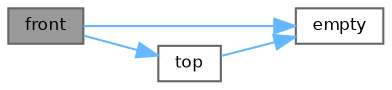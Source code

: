 digraph "front"
{
 // LATEX_PDF_SIZE
  bgcolor="transparent";
  edge [fontname=Helvetica,fontsize=8,labelfontname=Helvetica,labelfontsize=8];
  node [fontname=Helvetica,fontsize=8,shape=box,height=0.2,width=0.4];
  rankdir="LR";
  Node1 [id="Node000001",label="front",height=0.2,width=0.4,color="gray40", fillcolor="grey60", style="filled", fontcolor="black",tooltip="Provides access to the first element in the container."];
  Node1 -> Node2 [id="edge1_Node000001_Node000002",color="steelblue1",style="solid",tooltip=" "];
  Node2 [id="Node000002",label="empty",height=0.2,width=0.4,color="grey40", fillcolor="white", style="filled",URL="$d7/de5/classchdr_1_1queue_a3f6fc5de06a318920d84f3c3742db07f.html#a3f6fc5de06a318920d84f3c3742db07f",tooltip="Checks if the queue is empty."];
  Node1 -> Node3 [id="edge2_Node000001_Node000003",color="steelblue1",style="solid",tooltip=" "];
  Node3 [id="Node000003",label="top",height=0.2,width=0.4,color="grey40", fillcolor="white", style="filled",URL="$d7/de5/classchdr_1_1queue_a20a753362275d34a67d855ce0105fab7.html#a20a753362275d34a67d855ce0105fab7",tooltip="Provides access to the first element in the container."];
  Node3 -> Node2 [id="edge3_Node000003_Node000002",color="steelblue1",style="solid",tooltip=" "];
}
